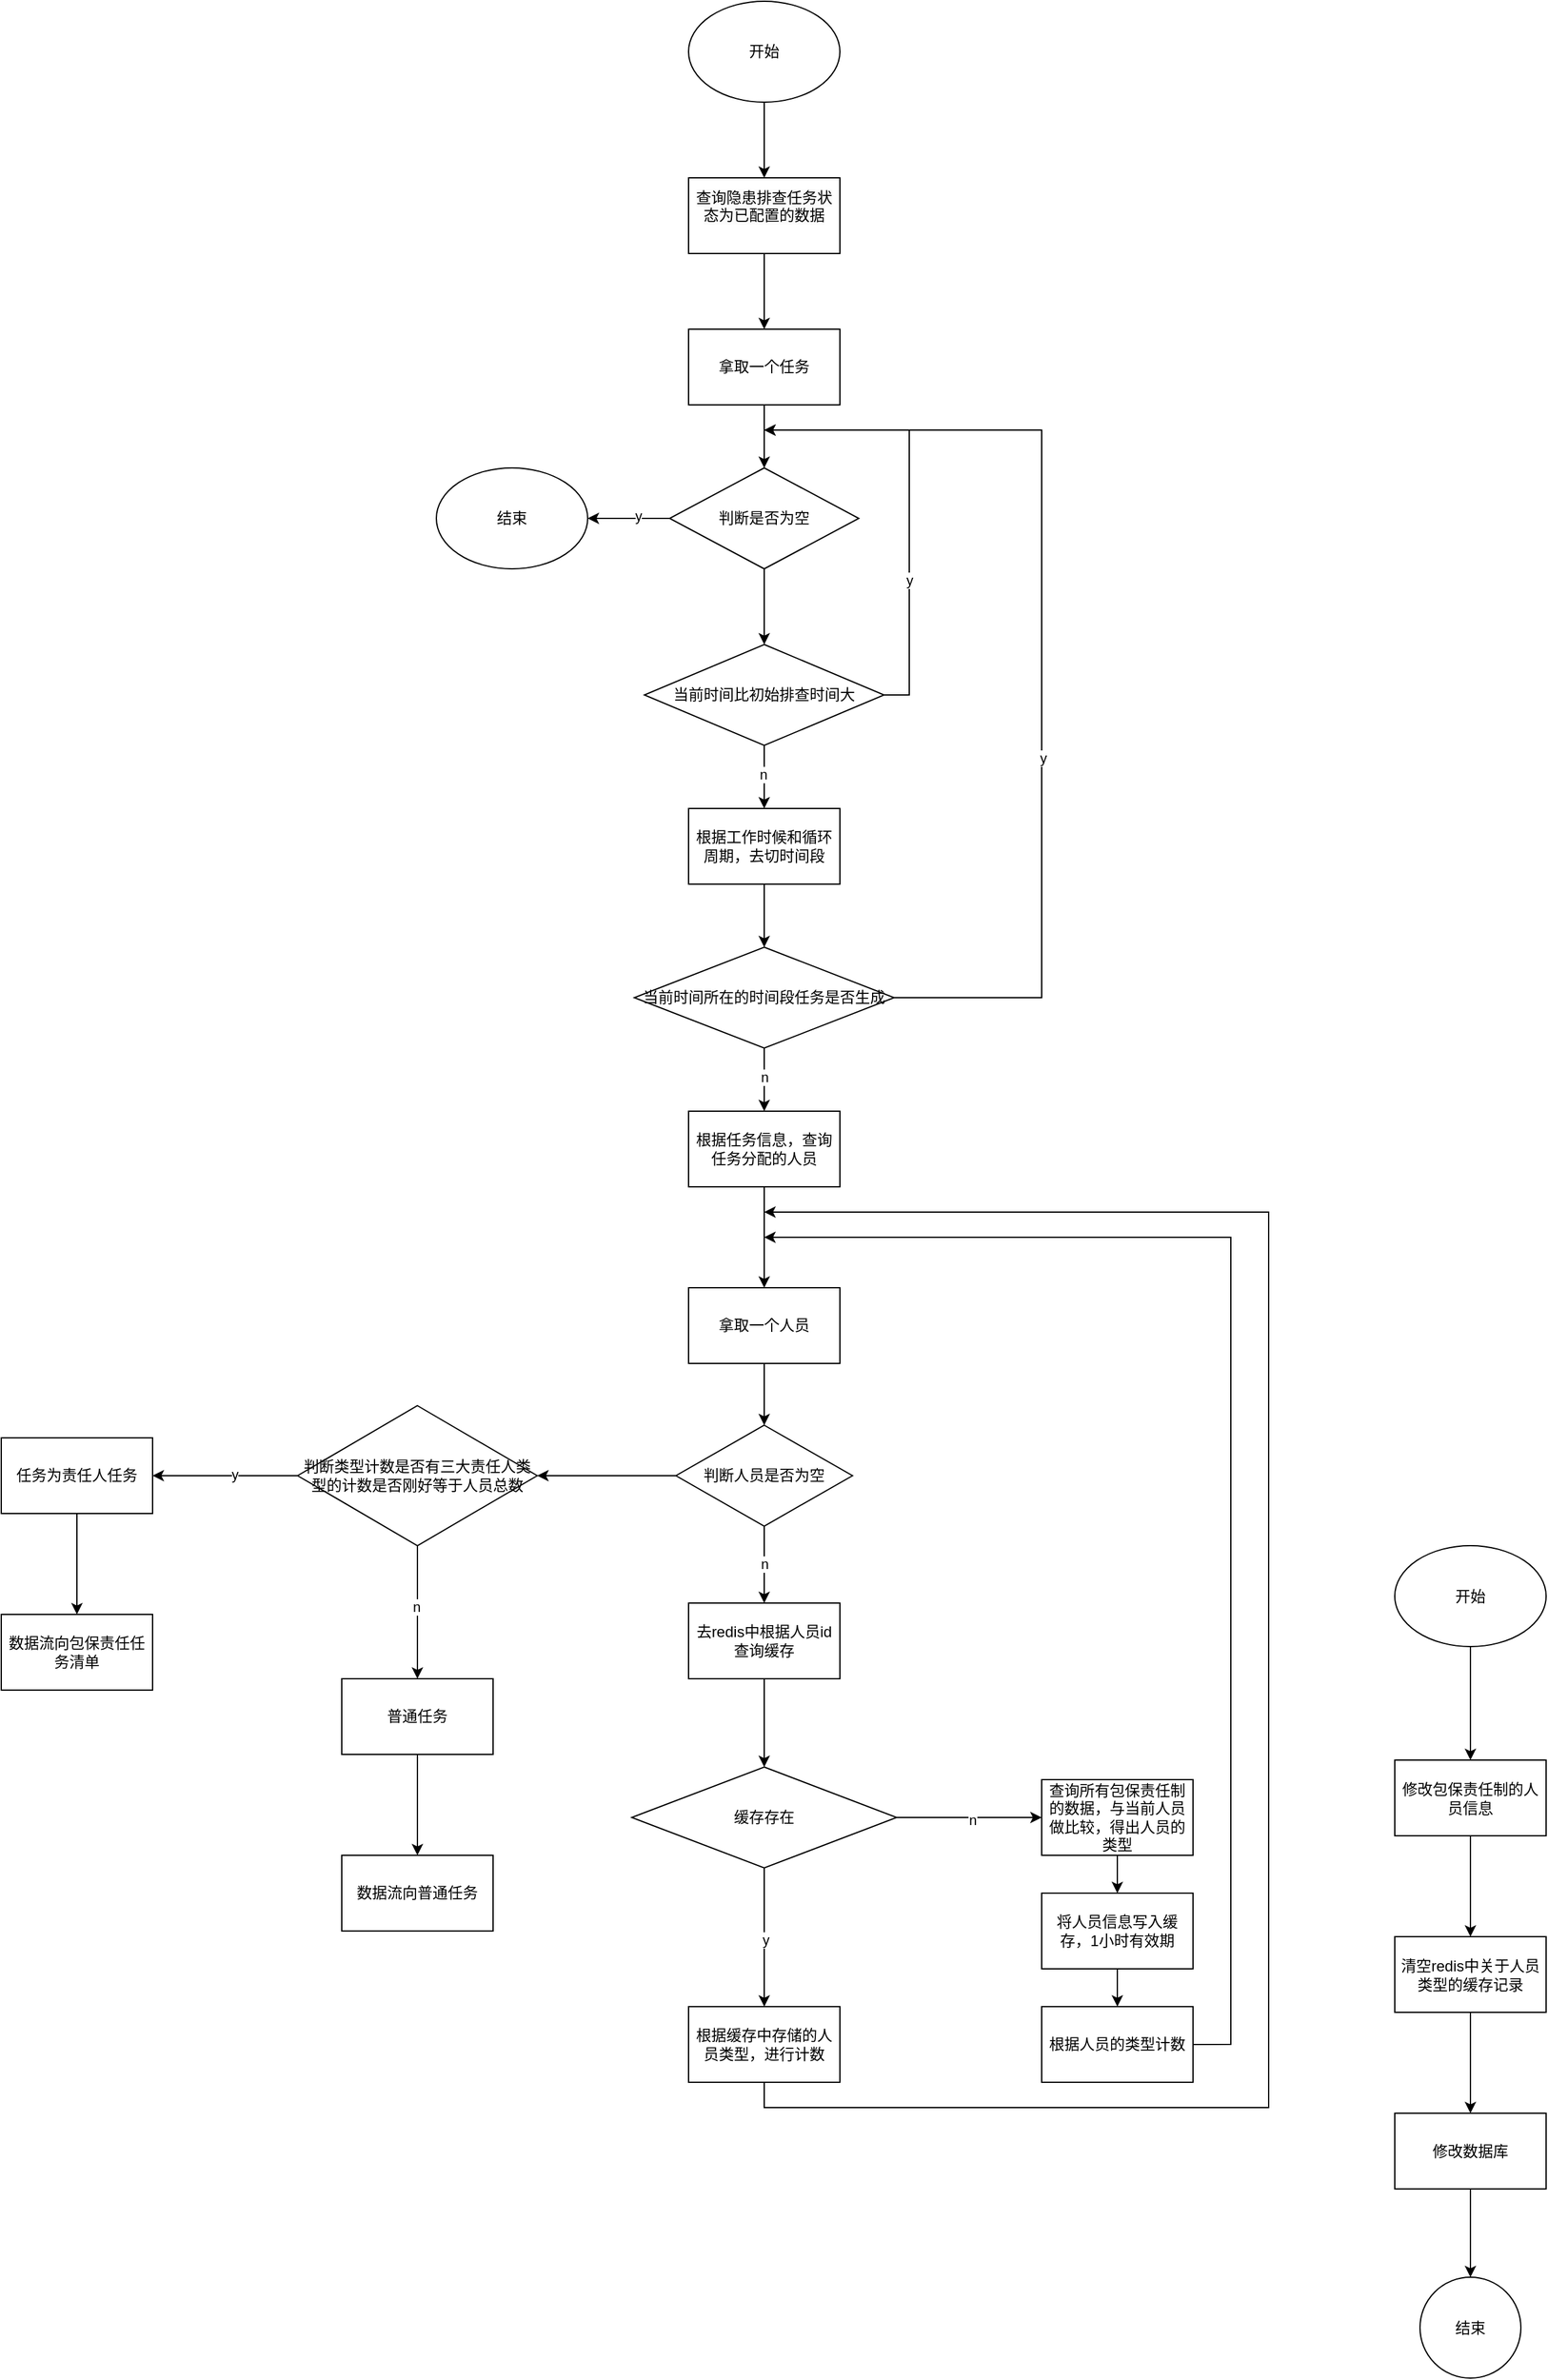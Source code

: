 <mxfile version="24.7.6">
  <diagram id="C5RBs43oDa-KdzZeNtuy" name="Page-1">
    <mxGraphModel dx="3058" dy="1340" grid="1" gridSize="10" guides="1" tooltips="1" connect="1" arrows="1" fold="1" page="1" pageScale="1" pageWidth="827" pageHeight="1169" math="0" shadow="0">
      <root>
        <mxCell id="WIyWlLk6GJQsqaUBKTNV-0" />
        <mxCell id="WIyWlLk6GJQsqaUBKTNV-1" parent="WIyWlLk6GJQsqaUBKTNV-0" />
        <mxCell id="8zvRW7DAS_xp6OmD4MuE-11" value="" style="edgeStyle=orthogonalEdgeStyle;rounded=0;orthogonalLoop=1;jettySize=auto;html=1;entryX=1;entryY=0.5;entryDx=0;entryDy=0;" edge="1" parent="WIyWlLk6GJQsqaUBKTNV-1" source="8zvRW7DAS_xp6OmD4MuE-4" target="8zvRW7DAS_xp6OmD4MuE-12">
          <mxGeometry relative="1" as="geometry">
            <mxPoint x="314" y="450" as="targetPoint" />
          </mxGeometry>
        </mxCell>
        <mxCell id="8zvRW7DAS_xp6OmD4MuE-21" value="y" style="edgeLabel;html=1;align=center;verticalAlign=middle;resizable=0;points=[];" vertex="1" connectable="0" parent="8zvRW7DAS_xp6OmD4MuE-11">
          <mxGeometry x="-0.218" y="-2" relative="1" as="geometry">
            <mxPoint as="offset" />
          </mxGeometry>
        </mxCell>
        <mxCell id="8zvRW7DAS_xp6OmD4MuE-26" value="" style="edgeStyle=orthogonalEdgeStyle;rounded=0;orthogonalLoop=1;jettySize=auto;html=1;" edge="1" parent="WIyWlLk6GJQsqaUBKTNV-1" source="8zvRW7DAS_xp6OmD4MuE-4" target="8zvRW7DAS_xp6OmD4MuE-25">
          <mxGeometry relative="1" as="geometry" />
        </mxCell>
        <mxCell id="8zvRW7DAS_xp6OmD4MuE-4" value="判断是否为空" style="rhombus;whiteSpace=wrap;html=1;" vertex="1" parent="WIyWlLk6GJQsqaUBKTNV-1">
          <mxGeometry x="335" y="410" width="150" height="80" as="geometry" />
        </mxCell>
        <mxCell id="8zvRW7DAS_xp6OmD4MuE-12" value="结束" style="ellipse;whiteSpace=wrap;html=1;" vertex="1" parent="WIyWlLk6GJQsqaUBKTNV-1">
          <mxGeometry x="150" y="410" width="120" height="80" as="geometry" />
        </mxCell>
        <mxCell id="8zvRW7DAS_xp6OmD4MuE-18" value="" style="edgeStyle=orthogonalEdgeStyle;rounded=0;orthogonalLoop=1;jettySize=auto;html=1;" edge="1" parent="WIyWlLk6GJQsqaUBKTNV-1" source="8zvRW7DAS_xp6OmD4MuE-15" target="8zvRW7DAS_xp6OmD4MuE-16">
          <mxGeometry relative="1" as="geometry" />
        </mxCell>
        <mxCell id="8zvRW7DAS_xp6OmD4MuE-15" value="开始" style="ellipse;whiteSpace=wrap;html=1;" vertex="1" parent="WIyWlLk6GJQsqaUBKTNV-1">
          <mxGeometry x="350" y="40" width="120" height="80" as="geometry" />
        </mxCell>
        <mxCell id="8zvRW7DAS_xp6OmD4MuE-19" value="" style="edgeStyle=orthogonalEdgeStyle;rounded=0;orthogonalLoop=1;jettySize=auto;html=1;" edge="1" parent="WIyWlLk6GJQsqaUBKTNV-1" source="8zvRW7DAS_xp6OmD4MuE-16" target="8zvRW7DAS_xp6OmD4MuE-17">
          <mxGeometry relative="1" as="geometry" />
        </mxCell>
        <mxCell id="8zvRW7DAS_xp6OmD4MuE-16" value="&#xa;&lt;span style=&quot;color: rgb(0, 0, 0); font-family: Helvetica; font-size: 12px; font-style: normal; font-variant-ligatures: normal; font-variant-caps: normal; font-weight: 400; letter-spacing: normal; orphans: 2; text-align: center; text-indent: 0px; text-transform: none; widows: 2; word-spacing: 0px; -webkit-text-stroke-width: 0px; white-space: normal; background-color: rgb(251, 251, 251); text-decoration-thickness: initial; text-decoration-style: initial; text-decoration-color: initial; display: inline !important; float: none;&quot;&gt;查询隐患排查任务状态为已配置的数据&lt;/span&gt;&#xa;&#xa;" style="rounded=0;whiteSpace=wrap;html=1;" vertex="1" parent="WIyWlLk6GJQsqaUBKTNV-1">
          <mxGeometry x="350" y="180" width="120" height="60" as="geometry" />
        </mxCell>
        <mxCell id="8zvRW7DAS_xp6OmD4MuE-20" value="" style="edgeStyle=orthogonalEdgeStyle;rounded=0;orthogonalLoop=1;jettySize=auto;html=1;" edge="1" parent="WIyWlLk6GJQsqaUBKTNV-1" source="8zvRW7DAS_xp6OmD4MuE-17" target="8zvRW7DAS_xp6OmD4MuE-4">
          <mxGeometry relative="1" as="geometry" />
        </mxCell>
        <mxCell id="8zvRW7DAS_xp6OmD4MuE-17" value="拿取一个任务" style="rounded=0;whiteSpace=wrap;html=1;" vertex="1" parent="WIyWlLk6GJQsqaUBKTNV-1">
          <mxGeometry x="350" y="300" width="120" height="60" as="geometry" />
        </mxCell>
        <mxCell id="8zvRW7DAS_xp6OmD4MuE-27" style="edgeStyle=orthogonalEdgeStyle;rounded=0;orthogonalLoop=1;jettySize=auto;html=1;exitX=1;exitY=0.5;exitDx=0;exitDy=0;" edge="1" parent="WIyWlLk6GJQsqaUBKTNV-1" source="8zvRW7DAS_xp6OmD4MuE-25">
          <mxGeometry relative="1" as="geometry">
            <mxPoint x="410" y="380" as="targetPoint" />
            <Array as="points">
              <mxPoint x="525" y="590" />
              <mxPoint x="525" y="380" />
            </Array>
          </mxGeometry>
        </mxCell>
        <mxCell id="8zvRW7DAS_xp6OmD4MuE-29" value="y" style="edgeLabel;html=1;align=center;verticalAlign=middle;resizable=0;points=[];" vertex="1" connectable="0" parent="8zvRW7DAS_xp6OmD4MuE-27">
          <mxGeometry x="-0.355" relative="1" as="geometry">
            <mxPoint as="offset" />
          </mxGeometry>
        </mxCell>
        <mxCell id="8zvRW7DAS_xp6OmD4MuE-31" value="" style="edgeStyle=orthogonalEdgeStyle;rounded=0;orthogonalLoop=1;jettySize=auto;html=1;" edge="1" parent="WIyWlLk6GJQsqaUBKTNV-1" source="8zvRW7DAS_xp6OmD4MuE-25" target="8zvRW7DAS_xp6OmD4MuE-30">
          <mxGeometry relative="1" as="geometry" />
        </mxCell>
        <mxCell id="8zvRW7DAS_xp6OmD4MuE-32" value="n" style="edgeLabel;html=1;align=center;verticalAlign=middle;resizable=0;points=[];" vertex="1" connectable="0" parent="8zvRW7DAS_xp6OmD4MuE-31">
          <mxGeometry x="-0.088" y="-1" relative="1" as="geometry">
            <mxPoint as="offset" />
          </mxGeometry>
        </mxCell>
        <mxCell id="8zvRW7DAS_xp6OmD4MuE-25" value="当前时间比初始排查时间大" style="rhombus;whiteSpace=wrap;html=1;" vertex="1" parent="WIyWlLk6GJQsqaUBKTNV-1">
          <mxGeometry x="315" y="550" width="190" height="80" as="geometry" />
        </mxCell>
        <mxCell id="8zvRW7DAS_xp6OmD4MuE-34" value="" style="edgeStyle=orthogonalEdgeStyle;rounded=0;orthogonalLoop=1;jettySize=auto;html=1;" edge="1" parent="WIyWlLk6GJQsqaUBKTNV-1" source="8zvRW7DAS_xp6OmD4MuE-30" target="8zvRW7DAS_xp6OmD4MuE-33">
          <mxGeometry relative="1" as="geometry" />
        </mxCell>
        <mxCell id="8zvRW7DAS_xp6OmD4MuE-30" value="根据工作时候和循环周期，去切时间段" style="rounded=0;whiteSpace=wrap;html=1;" vertex="1" parent="WIyWlLk6GJQsqaUBKTNV-1">
          <mxGeometry x="350" y="680" width="120" height="60" as="geometry" />
        </mxCell>
        <mxCell id="8zvRW7DAS_xp6OmD4MuE-35" style="edgeStyle=orthogonalEdgeStyle;rounded=0;orthogonalLoop=1;jettySize=auto;html=1;exitX=1;exitY=0.5;exitDx=0;exitDy=0;" edge="1" parent="WIyWlLk6GJQsqaUBKTNV-1" source="8zvRW7DAS_xp6OmD4MuE-33">
          <mxGeometry relative="1" as="geometry">
            <mxPoint x="410" y="380" as="targetPoint" />
            <Array as="points">
              <mxPoint x="630" y="830" />
              <mxPoint x="630" y="380" />
            </Array>
          </mxGeometry>
        </mxCell>
        <mxCell id="8zvRW7DAS_xp6OmD4MuE-36" value="y" style="edgeLabel;html=1;align=center;verticalAlign=middle;resizable=0;points=[];" vertex="1" connectable="0" parent="8zvRW7DAS_xp6OmD4MuE-35">
          <mxGeometry x="-0.219" y="-1" relative="1" as="geometry">
            <mxPoint as="offset" />
          </mxGeometry>
        </mxCell>
        <mxCell id="8zvRW7DAS_xp6OmD4MuE-38" value="" style="edgeStyle=orthogonalEdgeStyle;rounded=0;orthogonalLoop=1;jettySize=auto;html=1;" edge="1" parent="WIyWlLk6GJQsqaUBKTNV-1" source="8zvRW7DAS_xp6OmD4MuE-33" target="8zvRW7DAS_xp6OmD4MuE-37">
          <mxGeometry relative="1" as="geometry" />
        </mxCell>
        <mxCell id="8zvRW7DAS_xp6OmD4MuE-39" value="n" style="edgeLabel;html=1;align=center;verticalAlign=middle;resizable=0;points=[];" vertex="1" connectable="0" parent="8zvRW7DAS_xp6OmD4MuE-38">
          <mxGeometry x="-0.088" y="3" relative="1" as="geometry">
            <mxPoint x="-3" as="offset" />
          </mxGeometry>
        </mxCell>
        <mxCell id="8zvRW7DAS_xp6OmD4MuE-33" value="当前时间所在的时间段任务是否生成" style="rhombus;whiteSpace=wrap;html=1;" vertex="1" parent="WIyWlLk6GJQsqaUBKTNV-1">
          <mxGeometry x="307" y="790" width="206" height="80" as="geometry" />
        </mxCell>
        <mxCell id="8zvRW7DAS_xp6OmD4MuE-44" value="" style="edgeStyle=orthogonalEdgeStyle;rounded=0;orthogonalLoop=1;jettySize=auto;html=1;" edge="1" parent="WIyWlLk6GJQsqaUBKTNV-1" source="8zvRW7DAS_xp6OmD4MuE-37" target="8zvRW7DAS_xp6OmD4MuE-43">
          <mxGeometry relative="1" as="geometry" />
        </mxCell>
        <mxCell id="8zvRW7DAS_xp6OmD4MuE-37" value="根据任务信息，查询任务分配的人员" style="rounded=0;whiteSpace=wrap;html=1;" vertex="1" parent="WIyWlLk6GJQsqaUBKTNV-1">
          <mxGeometry x="350" y="920" width="120" height="60" as="geometry" />
        </mxCell>
        <mxCell id="8zvRW7DAS_xp6OmD4MuE-64" value="" style="edgeStyle=orthogonalEdgeStyle;rounded=0;orthogonalLoop=1;jettySize=auto;html=1;" edge="1" parent="WIyWlLk6GJQsqaUBKTNV-1" source="8zvRW7DAS_xp6OmD4MuE-43" target="8zvRW7DAS_xp6OmD4MuE-63">
          <mxGeometry relative="1" as="geometry" />
        </mxCell>
        <mxCell id="8zvRW7DAS_xp6OmD4MuE-43" value="拿取一个人员" style="whiteSpace=wrap;html=1;rounded=0;" vertex="1" parent="WIyWlLk6GJQsqaUBKTNV-1">
          <mxGeometry x="350" y="1060" width="120" height="60" as="geometry" />
        </mxCell>
        <mxCell id="8zvRW7DAS_xp6OmD4MuE-50" value="" style="edgeStyle=orthogonalEdgeStyle;rounded=0;orthogonalLoop=1;jettySize=auto;html=1;" edge="1" parent="WIyWlLk6GJQsqaUBKTNV-1" source="8zvRW7DAS_xp6OmD4MuE-47" target="8zvRW7DAS_xp6OmD4MuE-49">
          <mxGeometry relative="1" as="geometry" />
        </mxCell>
        <mxCell id="8zvRW7DAS_xp6OmD4MuE-47" value="去redis中根据人员id查询缓存" style="whiteSpace=wrap;html=1;rounded=0;" vertex="1" parent="WIyWlLk6GJQsqaUBKTNV-1">
          <mxGeometry x="350" y="1310" width="120" height="60" as="geometry" />
        </mxCell>
        <mxCell id="8zvRW7DAS_xp6OmD4MuE-52" value="" style="edgeStyle=orthogonalEdgeStyle;rounded=0;orthogonalLoop=1;jettySize=auto;html=1;exitX=0.5;exitY=1;exitDx=0;exitDy=0;" edge="1" parent="WIyWlLk6GJQsqaUBKTNV-1" source="8zvRW7DAS_xp6OmD4MuE-49" target="8zvRW7DAS_xp6OmD4MuE-51">
          <mxGeometry relative="1" as="geometry" />
        </mxCell>
        <mxCell id="8zvRW7DAS_xp6OmD4MuE-53" value="y" style="edgeLabel;html=1;align=center;verticalAlign=middle;resizable=0;points=[];" vertex="1" connectable="0" parent="8zvRW7DAS_xp6OmD4MuE-52">
          <mxGeometry x="0.03" y="1" relative="1" as="geometry">
            <mxPoint as="offset" />
          </mxGeometry>
        </mxCell>
        <mxCell id="8zvRW7DAS_xp6OmD4MuE-55" value="" style="edgeStyle=orthogonalEdgeStyle;rounded=0;orthogonalLoop=1;jettySize=auto;html=1;" edge="1" parent="WIyWlLk6GJQsqaUBKTNV-1" source="8zvRW7DAS_xp6OmD4MuE-49" target="8zvRW7DAS_xp6OmD4MuE-54">
          <mxGeometry relative="1" as="geometry" />
        </mxCell>
        <mxCell id="8zvRW7DAS_xp6OmD4MuE-56" value="n" style="edgeLabel;html=1;align=center;verticalAlign=middle;resizable=0;points=[];" vertex="1" connectable="0" parent="8zvRW7DAS_xp6OmD4MuE-55">
          <mxGeometry x="0.034" y="-2" relative="1" as="geometry">
            <mxPoint as="offset" />
          </mxGeometry>
        </mxCell>
        <mxCell id="8zvRW7DAS_xp6OmD4MuE-49" value="缓存存在" style="rhombus;whiteSpace=wrap;html=1;rounded=0;" vertex="1" parent="WIyWlLk6GJQsqaUBKTNV-1">
          <mxGeometry x="305" y="1440" width="210" height="80" as="geometry" />
        </mxCell>
        <mxCell id="8zvRW7DAS_xp6OmD4MuE-67" style="edgeStyle=orthogonalEdgeStyle;rounded=0;orthogonalLoop=1;jettySize=auto;html=1;exitX=0.5;exitY=1;exitDx=0;exitDy=0;" edge="1" parent="WIyWlLk6GJQsqaUBKTNV-1" source="8zvRW7DAS_xp6OmD4MuE-51">
          <mxGeometry relative="1" as="geometry">
            <mxPoint x="410" y="1000" as="targetPoint" />
            <Array as="points">
              <mxPoint x="410" y="1710" />
              <mxPoint x="810" y="1710" />
              <mxPoint x="810" y="1000" />
              <mxPoint x="410" y="1000" />
            </Array>
          </mxGeometry>
        </mxCell>
        <mxCell id="8zvRW7DAS_xp6OmD4MuE-51" value="根据缓存中存储的人员类型，进行计数" style="whiteSpace=wrap;html=1;rounded=0;" vertex="1" parent="WIyWlLk6GJQsqaUBKTNV-1">
          <mxGeometry x="350" y="1629.94" width="120" height="60" as="geometry" />
        </mxCell>
        <mxCell id="8zvRW7DAS_xp6OmD4MuE-58" value="" style="edgeStyle=orthogonalEdgeStyle;rounded=0;orthogonalLoop=1;jettySize=auto;html=1;" edge="1" parent="WIyWlLk6GJQsqaUBKTNV-1" source="8zvRW7DAS_xp6OmD4MuE-54" target="8zvRW7DAS_xp6OmD4MuE-57">
          <mxGeometry relative="1" as="geometry" />
        </mxCell>
        <mxCell id="8zvRW7DAS_xp6OmD4MuE-54" value="查询所有包保责任制的数据，与当前人员做比较，得出人员的类型" style="whiteSpace=wrap;html=1;rounded=0;" vertex="1" parent="WIyWlLk6GJQsqaUBKTNV-1">
          <mxGeometry x="630" y="1450" width="120" height="60" as="geometry" />
        </mxCell>
        <mxCell id="8zvRW7DAS_xp6OmD4MuE-60" value="" style="edgeStyle=orthogonalEdgeStyle;rounded=0;orthogonalLoop=1;jettySize=auto;html=1;" edge="1" parent="WIyWlLk6GJQsqaUBKTNV-1" source="8zvRW7DAS_xp6OmD4MuE-57" target="8zvRW7DAS_xp6OmD4MuE-59">
          <mxGeometry relative="1" as="geometry" />
        </mxCell>
        <mxCell id="8zvRW7DAS_xp6OmD4MuE-57" value="将人员信息写入缓存，1小时有效期" style="whiteSpace=wrap;html=1;rounded=0;" vertex="1" parent="WIyWlLk6GJQsqaUBKTNV-1">
          <mxGeometry x="630" y="1540" width="120" height="60" as="geometry" />
        </mxCell>
        <mxCell id="8zvRW7DAS_xp6OmD4MuE-69" style="edgeStyle=orthogonalEdgeStyle;rounded=0;orthogonalLoop=1;jettySize=auto;html=1;exitX=1;exitY=0.5;exitDx=0;exitDy=0;" edge="1" parent="WIyWlLk6GJQsqaUBKTNV-1" source="8zvRW7DAS_xp6OmD4MuE-59">
          <mxGeometry relative="1" as="geometry">
            <mxPoint x="410" y="1020" as="targetPoint" />
            <Array as="points">
              <mxPoint x="780" y="1660" />
              <mxPoint x="780" y="1020" />
            </Array>
          </mxGeometry>
        </mxCell>
        <mxCell id="8zvRW7DAS_xp6OmD4MuE-59" value="根据人员的类型计数" style="whiteSpace=wrap;html=1;rounded=0;" vertex="1" parent="WIyWlLk6GJQsqaUBKTNV-1">
          <mxGeometry x="630" y="1629.94" width="120" height="60" as="geometry" />
        </mxCell>
        <mxCell id="8zvRW7DAS_xp6OmD4MuE-65" style="edgeStyle=orthogonalEdgeStyle;rounded=0;orthogonalLoop=1;jettySize=auto;html=1;exitX=0.5;exitY=1;exitDx=0;exitDy=0;entryX=0.5;entryY=0;entryDx=0;entryDy=0;" edge="1" parent="WIyWlLk6GJQsqaUBKTNV-1" source="8zvRW7DAS_xp6OmD4MuE-63" target="8zvRW7DAS_xp6OmD4MuE-47">
          <mxGeometry relative="1" as="geometry">
            <mxPoint x="530" y="1359.94" as="sourcePoint" />
          </mxGeometry>
        </mxCell>
        <mxCell id="8zvRW7DAS_xp6OmD4MuE-68" value="n" style="edgeLabel;html=1;align=center;verticalAlign=middle;resizable=0;points=[];" vertex="1" connectable="0" parent="8zvRW7DAS_xp6OmD4MuE-65">
          <mxGeometry x="-0.029" y="2" relative="1" as="geometry">
            <mxPoint x="-2" as="offset" />
          </mxGeometry>
        </mxCell>
        <mxCell id="8zvRW7DAS_xp6OmD4MuE-73" value="" style="edgeStyle=orthogonalEdgeStyle;rounded=0;orthogonalLoop=1;jettySize=auto;html=1;" edge="1" parent="WIyWlLk6GJQsqaUBKTNV-1" source="8zvRW7DAS_xp6OmD4MuE-63" target="8zvRW7DAS_xp6OmD4MuE-72">
          <mxGeometry relative="1" as="geometry" />
        </mxCell>
        <mxCell id="8zvRW7DAS_xp6OmD4MuE-63" value="判断人员是否为空" style="rhombus;whiteSpace=wrap;html=1;rounded=0;" vertex="1" parent="WIyWlLk6GJQsqaUBKTNV-1">
          <mxGeometry x="340" y="1169" width="140" height="80" as="geometry" />
        </mxCell>
        <mxCell id="8zvRW7DAS_xp6OmD4MuE-75" value="" style="edgeStyle=orthogonalEdgeStyle;rounded=0;orthogonalLoop=1;jettySize=auto;html=1;" edge="1" parent="WIyWlLk6GJQsqaUBKTNV-1" source="8zvRW7DAS_xp6OmD4MuE-72" target="8zvRW7DAS_xp6OmD4MuE-74">
          <mxGeometry relative="1" as="geometry" />
        </mxCell>
        <mxCell id="8zvRW7DAS_xp6OmD4MuE-76" value="y" style="edgeLabel;html=1;align=center;verticalAlign=middle;resizable=0;points=[];" vertex="1" connectable="0" parent="8zvRW7DAS_xp6OmD4MuE-75">
          <mxGeometry x="-0.134" y="-1" relative="1" as="geometry">
            <mxPoint as="offset" />
          </mxGeometry>
        </mxCell>
        <mxCell id="8zvRW7DAS_xp6OmD4MuE-80" value="" style="edgeStyle=orthogonalEdgeStyle;rounded=0;orthogonalLoop=1;jettySize=auto;html=1;" edge="1" parent="WIyWlLk6GJQsqaUBKTNV-1" source="8zvRW7DAS_xp6OmD4MuE-72" target="8zvRW7DAS_xp6OmD4MuE-79">
          <mxGeometry relative="1" as="geometry" />
        </mxCell>
        <mxCell id="8zvRW7DAS_xp6OmD4MuE-81" value="n" style="edgeLabel;html=1;align=center;verticalAlign=middle;resizable=0;points=[];" vertex="1" connectable="0" parent="8zvRW7DAS_xp6OmD4MuE-80">
          <mxGeometry x="-0.088" y="-1" relative="1" as="geometry">
            <mxPoint as="offset" />
          </mxGeometry>
        </mxCell>
        <mxCell id="8zvRW7DAS_xp6OmD4MuE-72" value="判断类型计数是否有三大责任人类型的计数是否刚好等于人员总数" style="rhombus;whiteSpace=wrap;html=1;rounded=0;" vertex="1" parent="WIyWlLk6GJQsqaUBKTNV-1">
          <mxGeometry x="40" y="1153.5" width="190" height="111" as="geometry" />
        </mxCell>
        <mxCell id="8zvRW7DAS_xp6OmD4MuE-78" value="" style="edgeStyle=orthogonalEdgeStyle;rounded=0;orthogonalLoop=1;jettySize=auto;html=1;" edge="1" parent="WIyWlLk6GJQsqaUBKTNV-1" source="8zvRW7DAS_xp6OmD4MuE-74" target="8zvRW7DAS_xp6OmD4MuE-77">
          <mxGeometry relative="1" as="geometry" />
        </mxCell>
        <mxCell id="8zvRW7DAS_xp6OmD4MuE-74" value="任务为责任人任务" style="whiteSpace=wrap;html=1;rounded=0;" vertex="1" parent="WIyWlLk6GJQsqaUBKTNV-1">
          <mxGeometry x="-195" y="1179" width="120" height="60" as="geometry" />
        </mxCell>
        <mxCell id="8zvRW7DAS_xp6OmD4MuE-77" value="数据流向包保责任任务清单" style="whiteSpace=wrap;html=1;rounded=0;" vertex="1" parent="WIyWlLk6GJQsqaUBKTNV-1">
          <mxGeometry x="-195" y="1319" width="120" height="60" as="geometry" />
        </mxCell>
        <mxCell id="8zvRW7DAS_xp6OmD4MuE-83" value="" style="edgeStyle=orthogonalEdgeStyle;rounded=0;orthogonalLoop=1;jettySize=auto;html=1;" edge="1" parent="WIyWlLk6GJQsqaUBKTNV-1" source="8zvRW7DAS_xp6OmD4MuE-79" target="8zvRW7DAS_xp6OmD4MuE-82">
          <mxGeometry relative="1" as="geometry" />
        </mxCell>
        <mxCell id="8zvRW7DAS_xp6OmD4MuE-79" value="普通任务" style="whiteSpace=wrap;html=1;rounded=0;" vertex="1" parent="WIyWlLk6GJQsqaUBKTNV-1">
          <mxGeometry x="75" y="1370" width="120" height="60" as="geometry" />
        </mxCell>
        <mxCell id="8zvRW7DAS_xp6OmD4MuE-82" value="数据流向普通任务" style="whiteSpace=wrap;html=1;rounded=0;" vertex="1" parent="WIyWlLk6GJQsqaUBKTNV-1">
          <mxGeometry x="75" y="1510" width="120" height="60" as="geometry" />
        </mxCell>
        <mxCell id="8zvRW7DAS_xp6OmD4MuE-86" value="" style="edgeStyle=orthogonalEdgeStyle;rounded=0;orthogonalLoop=1;jettySize=auto;html=1;" edge="1" parent="WIyWlLk6GJQsqaUBKTNV-1" source="8zvRW7DAS_xp6OmD4MuE-84" target="8zvRW7DAS_xp6OmD4MuE-85">
          <mxGeometry relative="1" as="geometry" />
        </mxCell>
        <mxCell id="8zvRW7DAS_xp6OmD4MuE-84" value="开始" style="ellipse;whiteSpace=wrap;html=1;" vertex="1" parent="WIyWlLk6GJQsqaUBKTNV-1">
          <mxGeometry x="910" y="1264.5" width="120" height="80" as="geometry" />
        </mxCell>
        <mxCell id="8zvRW7DAS_xp6OmD4MuE-88" value="" style="edgeStyle=orthogonalEdgeStyle;rounded=0;orthogonalLoop=1;jettySize=auto;html=1;" edge="1" parent="WIyWlLk6GJQsqaUBKTNV-1" source="8zvRW7DAS_xp6OmD4MuE-85" target="8zvRW7DAS_xp6OmD4MuE-87">
          <mxGeometry relative="1" as="geometry" />
        </mxCell>
        <mxCell id="8zvRW7DAS_xp6OmD4MuE-85" value="修改包保责任制的人员信息" style="whiteSpace=wrap;html=1;" vertex="1" parent="WIyWlLk6GJQsqaUBKTNV-1">
          <mxGeometry x="910" y="1434.5" width="120" height="60" as="geometry" />
        </mxCell>
        <mxCell id="8zvRW7DAS_xp6OmD4MuE-90" value="" style="edgeStyle=orthogonalEdgeStyle;rounded=0;orthogonalLoop=1;jettySize=auto;html=1;" edge="1" parent="WIyWlLk6GJQsqaUBKTNV-1" source="8zvRW7DAS_xp6OmD4MuE-87" target="8zvRW7DAS_xp6OmD4MuE-89">
          <mxGeometry relative="1" as="geometry" />
        </mxCell>
        <mxCell id="8zvRW7DAS_xp6OmD4MuE-87" value="清空redis中关于人员类型的缓存记录" style="whiteSpace=wrap;html=1;" vertex="1" parent="WIyWlLk6GJQsqaUBKTNV-1">
          <mxGeometry x="910" y="1574.5" width="120" height="60" as="geometry" />
        </mxCell>
        <mxCell id="8zvRW7DAS_xp6OmD4MuE-92" value="" style="edgeStyle=orthogonalEdgeStyle;rounded=0;orthogonalLoop=1;jettySize=auto;html=1;" edge="1" parent="WIyWlLk6GJQsqaUBKTNV-1" source="8zvRW7DAS_xp6OmD4MuE-89" target="8zvRW7DAS_xp6OmD4MuE-91">
          <mxGeometry relative="1" as="geometry" />
        </mxCell>
        <mxCell id="8zvRW7DAS_xp6OmD4MuE-89" value="修改数据库" style="whiteSpace=wrap;html=1;" vertex="1" parent="WIyWlLk6GJQsqaUBKTNV-1">
          <mxGeometry x="910" y="1714.5" width="120" height="60" as="geometry" />
        </mxCell>
        <mxCell id="8zvRW7DAS_xp6OmD4MuE-91" value="结束" style="ellipse;whiteSpace=wrap;html=1;" vertex="1" parent="WIyWlLk6GJQsqaUBKTNV-1">
          <mxGeometry x="930" y="1844.5" width="80" height="80" as="geometry" />
        </mxCell>
      </root>
    </mxGraphModel>
  </diagram>
</mxfile>
